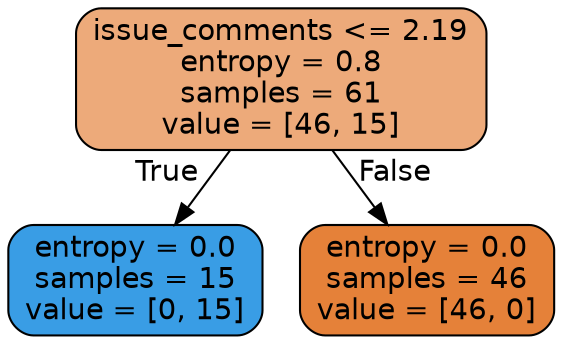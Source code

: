 digraph Tree {
node [shape=box, style="filled, rounded", color="black", fontname=helvetica] ;
edge [fontname=helvetica] ;
0 [label="issue_comments <= 2.19\nentropy = 0.8\nsamples = 61\nvalue = [46, 15]", fillcolor="#edaa7a"] ;
1 [label="entropy = 0.0\nsamples = 15\nvalue = [0, 15]", fillcolor="#399de5"] ;
0 -> 1 [labeldistance=2.5, labelangle=45, headlabel="True"] ;
2 [label="entropy = 0.0\nsamples = 46\nvalue = [46, 0]", fillcolor="#e58139"] ;
0 -> 2 [labeldistance=2.5, labelangle=-45, headlabel="False"] ;
}